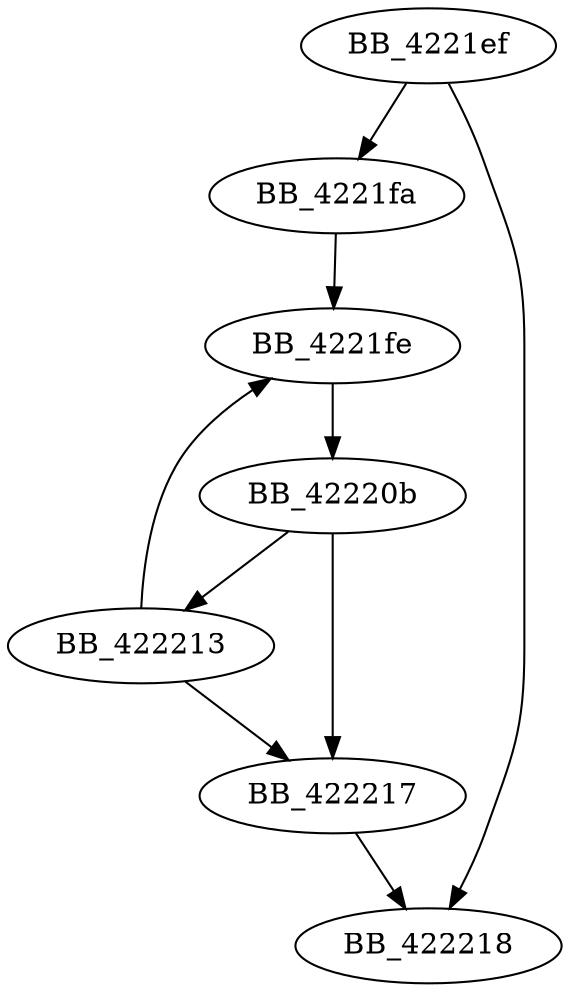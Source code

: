 DiGraph _write_multi_char{
BB_4221ef->BB_4221fa
BB_4221ef->BB_422218
BB_4221fa->BB_4221fe
BB_4221fe->BB_42220b
BB_42220b->BB_422213
BB_42220b->BB_422217
BB_422213->BB_4221fe
BB_422213->BB_422217
BB_422217->BB_422218
}
